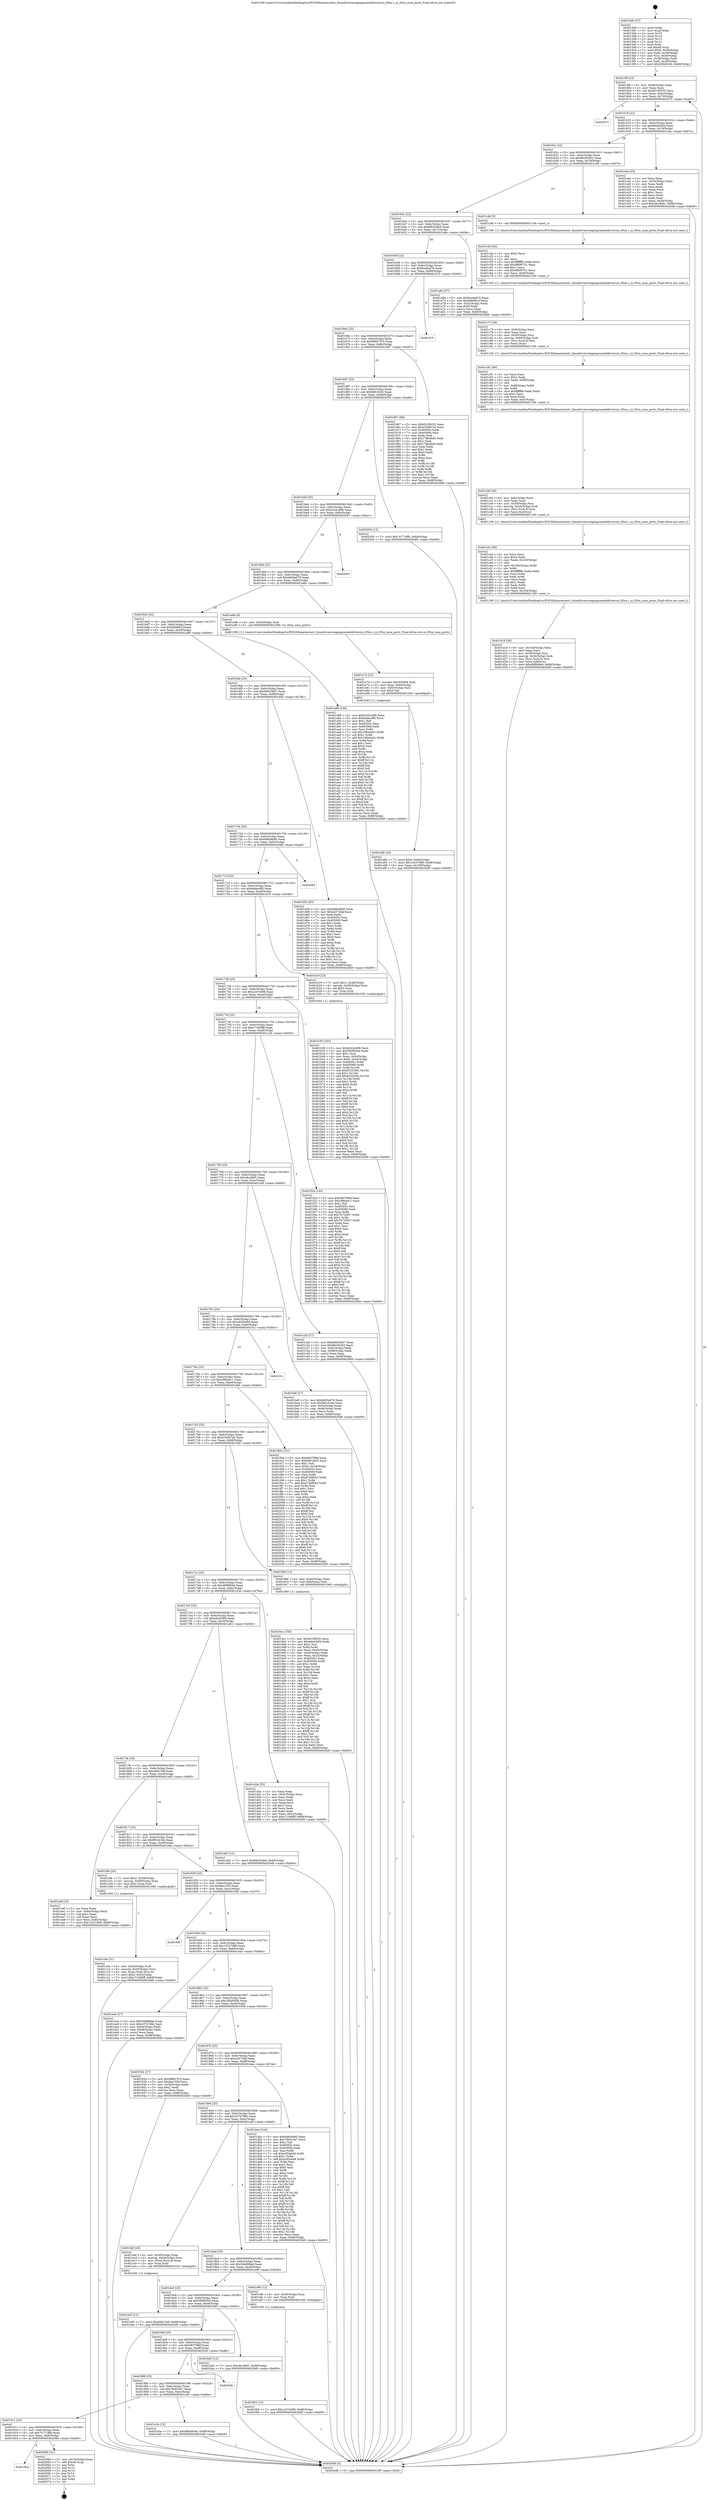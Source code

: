 digraph "0x4015d0" {
  label = "0x4015d0 (/mnt/c/Users/mathe/Desktop/tcc/POCII/binaries/extr_linuxdriversstagingcomedidriversni_65xx.c_ni_65xx_num_ports_Final-ollvm.out::main(0))"
  labelloc = "t"
  node[shape=record]

  Entry [label="",width=0.3,height=0.3,shape=circle,fillcolor=black,style=filled]
  "0x4015ff" [label="{
     0x4015ff [23]\l
     | [instrs]\l
     &nbsp;&nbsp;0x4015ff \<+3\>: mov -0x68(%rbp),%eax\l
     &nbsp;&nbsp;0x401602 \<+2\>: mov %eax,%ecx\l
     &nbsp;&nbsp;0x401604 \<+6\>: sub $0x821f9255,%ecx\l
     &nbsp;&nbsp;0x40160a \<+3\>: mov %eax,-0x6c(%rbp)\l
     &nbsp;&nbsp;0x40160d \<+3\>: mov %ecx,-0x70(%rbp)\l
     &nbsp;&nbsp;0x401610 \<+6\>: je 0000000000402075 \<main+0xaa5\>\l
  }"]
  "0x402075" [label="{
     0x402075\l
  }", style=dashed]
  "0x401616" [label="{
     0x401616 [22]\l
     | [instrs]\l
     &nbsp;&nbsp;0x401616 \<+5\>: jmp 000000000040161b \<main+0x4b\>\l
     &nbsp;&nbsp;0x40161b \<+3\>: mov -0x6c(%rbp),%eax\l
     &nbsp;&nbsp;0x40161e \<+5\>: sub $0x860a934a,%eax\l
     &nbsp;&nbsp;0x401623 \<+3\>: mov %eax,-0x74(%rbp)\l
     &nbsp;&nbsp;0x401626 \<+6\>: je 0000000000401e4a \<main+0x87a\>\l
  }"]
  Exit [label="",width=0.3,height=0.3,shape=circle,fillcolor=black,style=filled,peripheries=2]
  "0x401e4a" [label="{
     0x401e4a [33]\l
     | [instrs]\l
     &nbsp;&nbsp;0x401e4a \<+2\>: xor %eax,%eax\l
     &nbsp;&nbsp;0x401e4c \<+3\>: mov -0x54(%rbp),%ecx\l
     &nbsp;&nbsp;0x401e4f \<+2\>: mov %eax,%edx\l
     &nbsp;&nbsp;0x401e51 \<+2\>: sub %ecx,%edx\l
     &nbsp;&nbsp;0x401e53 \<+2\>: mov %eax,%ecx\l
     &nbsp;&nbsp;0x401e55 \<+3\>: sub $0x1,%ecx\l
     &nbsp;&nbsp;0x401e58 \<+2\>: add %ecx,%edx\l
     &nbsp;&nbsp;0x401e5a \<+2\>: sub %edx,%eax\l
     &nbsp;&nbsp;0x401e5c \<+3\>: mov %eax,-0x54(%rbp)\l
     &nbsp;&nbsp;0x401e5f \<+7\>: movl $0xc8cc8df1,-0x68(%rbp)\l
     &nbsp;&nbsp;0x401e66 \<+5\>: jmp 00000000004020d9 \<main+0xb09\>\l
  }"]
  "0x40162c" [label="{
     0x40162c [22]\l
     | [instrs]\l
     &nbsp;&nbsp;0x40162c \<+5\>: jmp 0000000000401631 \<main+0x61\>\l
     &nbsp;&nbsp;0x401631 \<+3\>: mov -0x6c(%rbp),%eax\l
     &nbsp;&nbsp;0x401634 \<+5\>: sub $0x86c0b362,%eax\l
     &nbsp;&nbsp;0x401639 \<+3\>: mov %eax,-0x78(%rbp)\l
     &nbsp;&nbsp;0x40163c \<+6\>: je 0000000000401c48 \<main+0x678\>\l
  }"]
  "0x40192a" [label="{
     0x40192a\l
  }", style=dashed]
  "0x401c48" [label="{
     0x401c48 [5]\l
     | [instrs]\l
     &nbsp;&nbsp;0x401c48 \<+5\>: call 0000000000401160 \<next_i\>\l
     | [calls]\l
     &nbsp;&nbsp;0x401160 \{1\} (/mnt/c/Users/mathe/Desktop/tcc/POCII/binaries/extr_linuxdriversstagingcomedidriversni_65xx.c_ni_65xx_num_ports_Final-ollvm.out::next_i)\l
  }"]
  "0x401642" [label="{
     0x401642 [22]\l
     | [instrs]\l
     &nbsp;&nbsp;0x401642 \<+5\>: jmp 0000000000401647 \<main+0x77\>\l
     &nbsp;&nbsp;0x401647 \<+3\>: mov -0x6c(%rbp),%eax\l
     &nbsp;&nbsp;0x40164a \<+5\>: sub $0x88c03de0,%eax\l
     &nbsp;&nbsp;0x40164f \<+3\>: mov %eax,-0x7c(%rbp)\l
     &nbsp;&nbsp;0x401652 \<+6\>: je 0000000000401a6e \<main+0x49e\>\l
  }"]
  "0x402060" [label="{
     0x402060 [21]\l
     | [instrs]\l
     &nbsp;&nbsp;0x402060 \<+3\>: mov -0x34(%rbp),%eax\l
     &nbsp;&nbsp;0x402063 \<+7\>: add $0xe8,%rsp\l
     &nbsp;&nbsp;0x40206a \<+1\>: pop %rbx\l
     &nbsp;&nbsp;0x40206b \<+2\>: pop %r12\l
     &nbsp;&nbsp;0x40206d \<+2\>: pop %r13\l
     &nbsp;&nbsp;0x40206f \<+2\>: pop %r14\l
     &nbsp;&nbsp;0x402071 \<+2\>: pop %r15\l
     &nbsp;&nbsp;0x402073 \<+1\>: pop %rbp\l
     &nbsp;&nbsp;0x402074 \<+1\>: ret\l
  }"]
  "0x401a6e" [label="{
     0x401a6e [27]\l
     | [instrs]\l
     &nbsp;&nbsp;0x401a6e \<+5\>: mov $0x8ca6ad78,%eax\l
     &nbsp;&nbsp;0x401a73 \<+5\>: mov $0xb8bf061f,%ecx\l
     &nbsp;&nbsp;0x401a78 \<+3\>: mov -0x2c(%rbp),%edx\l
     &nbsp;&nbsp;0x401a7b \<+3\>: cmp $0x0,%edx\l
     &nbsp;&nbsp;0x401a7e \<+3\>: cmove %ecx,%eax\l
     &nbsp;&nbsp;0x401a81 \<+3\>: mov %eax,-0x68(%rbp)\l
     &nbsp;&nbsp;0x401a84 \<+5\>: jmp 00000000004020d9 \<main+0xb09\>\l
  }"]
  "0x401658" [label="{
     0x401658 [22]\l
     | [instrs]\l
     &nbsp;&nbsp;0x401658 \<+5\>: jmp 000000000040165d \<main+0x8d\>\l
     &nbsp;&nbsp;0x40165d \<+3\>: mov -0x6c(%rbp),%eax\l
     &nbsp;&nbsp;0x401660 \<+5\>: sub $0x8ca6ad78,%eax\l
     &nbsp;&nbsp;0x401665 \<+3\>: mov %eax,-0x80(%rbp)\l
     &nbsp;&nbsp;0x401668 \<+6\>: je 0000000000401f10 \<main+0x940\>\l
  }"]
  "0x401f04" [label="{
     0x401f04 [12]\l
     | [instrs]\l
     &nbsp;&nbsp;0x401f04 \<+7\>: movl $0xc247e098,-0x68(%rbp)\l
     &nbsp;&nbsp;0x401f0b \<+5\>: jmp 00000000004020d9 \<main+0xb09\>\l
  }"]
  "0x401f10" [label="{
     0x401f10\l
  }", style=dashed]
  "0x40166e" [label="{
     0x40166e [25]\l
     | [instrs]\l
     &nbsp;&nbsp;0x40166e \<+5\>: jmp 0000000000401673 \<main+0xa3\>\l
     &nbsp;&nbsp;0x401673 \<+3\>: mov -0x6c(%rbp),%eax\l
     &nbsp;&nbsp;0x401676 \<+5\>: sub $0x99807f15,%eax\l
     &nbsp;&nbsp;0x40167b \<+6\>: mov %eax,-0x84(%rbp)\l
     &nbsp;&nbsp;0x401681 \<+6\>: je 0000000000401967 \<main+0x397\>\l
  }"]
  "0x401ed3" [label="{
     0x401ed3 [12]\l
     | [instrs]\l
     &nbsp;&nbsp;0x401ed3 \<+7\>: movl $0xebfa744f,-0x68(%rbp)\l
     &nbsp;&nbsp;0x401eda \<+5\>: jmp 00000000004020d9 \<main+0xb09\>\l
  }"]
  "0x401967" [label="{
     0x401967 [88]\l
     | [instrs]\l
     &nbsp;&nbsp;0x401967 \<+5\>: mov $0x821f9255,%eax\l
     &nbsp;&nbsp;0x40196c \<+5\>: mov $0xd1b9b7a5,%ecx\l
     &nbsp;&nbsp;0x401971 \<+7\>: mov 0x40505c,%edx\l
     &nbsp;&nbsp;0x401978 \<+7\>: mov 0x405060,%esi\l
     &nbsp;&nbsp;0x40197f \<+2\>: mov %edx,%edi\l
     &nbsp;&nbsp;0x401981 \<+6\>: add $0x178b4849,%edi\l
     &nbsp;&nbsp;0x401987 \<+3\>: sub $0x1,%edi\l
     &nbsp;&nbsp;0x40198a \<+6\>: sub $0x178b4849,%edi\l
     &nbsp;&nbsp;0x401990 \<+3\>: imul %edi,%edx\l
     &nbsp;&nbsp;0x401993 \<+3\>: and $0x1,%edx\l
     &nbsp;&nbsp;0x401996 \<+3\>: cmp $0x0,%edx\l
     &nbsp;&nbsp;0x401999 \<+4\>: sete %r8b\l
     &nbsp;&nbsp;0x40199d \<+3\>: cmp $0xa,%esi\l
     &nbsp;&nbsp;0x4019a0 \<+4\>: setl %r9b\l
     &nbsp;&nbsp;0x4019a4 \<+3\>: mov %r8b,%r10b\l
     &nbsp;&nbsp;0x4019a7 \<+3\>: and %r9b,%r10b\l
     &nbsp;&nbsp;0x4019aa \<+3\>: xor %r9b,%r8b\l
     &nbsp;&nbsp;0x4019ad \<+3\>: or %r8b,%r10b\l
     &nbsp;&nbsp;0x4019b0 \<+4\>: test $0x1,%r10b\l
     &nbsp;&nbsp;0x4019b4 \<+3\>: cmovne %ecx,%eax\l
     &nbsp;&nbsp;0x4019b7 \<+3\>: mov %eax,-0x68(%rbp)\l
     &nbsp;&nbsp;0x4019ba \<+5\>: jmp 00000000004020d9 \<main+0xb09\>\l
  }"]
  "0x401687" [label="{
     0x401687 [25]\l
     | [instrs]\l
     &nbsp;&nbsp;0x401687 \<+5\>: jmp 000000000040168c \<main+0xbc\>\l
     &nbsp;&nbsp;0x40168c \<+3\>: mov -0x6c(%rbp),%eax\l
     &nbsp;&nbsp;0x40168f \<+5\>: sub $0x9d61fe03,%eax\l
     &nbsp;&nbsp;0x401694 \<+6\>: mov %eax,-0x88(%rbp)\l
     &nbsp;&nbsp;0x40169a \<+6\>: je 0000000000402054 \<main+0xa84\>\l
  }"]
  "0x401e8b" [label="{
     0x401e8b [25]\l
     | [instrs]\l
     &nbsp;&nbsp;0x401e8b \<+7\>: movl $0x0,-0x64(%rbp)\l
     &nbsp;&nbsp;0x401e92 \<+7\>: movl $0x13237d89,-0x68(%rbp)\l
     &nbsp;&nbsp;0x401e99 \<+6\>: mov %eax,-0x108(%rbp)\l
     &nbsp;&nbsp;0x401e9f \<+5\>: jmp 00000000004020d9 \<main+0xb09\>\l
  }"]
  "0x402054" [label="{
     0x402054 [12]\l
     | [instrs]\l
     &nbsp;&nbsp;0x402054 \<+7\>: movl $0x7e7718fb,-0x68(%rbp)\l
     &nbsp;&nbsp;0x40205b \<+5\>: jmp 00000000004020d9 \<main+0xb09\>\l
  }"]
  "0x4016a0" [label="{
     0x4016a0 [25]\l
     | [instrs]\l
     &nbsp;&nbsp;0x4016a0 \<+5\>: jmp 00000000004016a5 \<main+0xd5\>\l
     &nbsp;&nbsp;0x4016a5 \<+3\>: mov -0x6c(%rbp),%eax\l
     &nbsp;&nbsp;0x4016a8 \<+5\>: sub $0xb242cd96,%eax\l
     &nbsp;&nbsp;0x4016ad \<+6\>: mov %eax,-0x8c(%rbp)\l
     &nbsp;&nbsp;0x4016b3 \<+6\>: je 0000000000402091 \<main+0xac1\>\l
  }"]
  "0x401e74" [label="{
     0x401e74 [23]\l
     | [instrs]\l
     &nbsp;&nbsp;0x401e74 \<+10\>: movabs $0x4030b6,%rdi\l
     &nbsp;&nbsp;0x401e7e \<+3\>: mov %eax,-0x60(%rbp)\l
     &nbsp;&nbsp;0x401e81 \<+3\>: mov -0x60(%rbp),%esi\l
     &nbsp;&nbsp;0x401e84 \<+2\>: mov $0x0,%al\l
     &nbsp;&nbsp;0x401e86 \<+5\>: call 0000000000401040 \<printf@plt\>\l
     | [calls]\l
     &nbsp;&nbsp;0x401040 \{1\} (unknown)\l
  }"]
  "0x402091" [label="{
     0x402091\l
  }", style=dashed]
  "0x4016b9" [label="{
     0x4016b9 [25]\l
     | [instrs]\l
     &nbsp;&nbsp;0x4016b9 \<+5\>: jmp 00000000004016be \<main+0xee\>\l
     &nbsp;&nbsp;0x4016be \<+3\>: mov -0x6c(%rbp),%eax\l
     &nbsp;&nbsp;0x4016c1 \<+5\>: sub $0xb845eb79,%eax\l
     &nbsp;&nbsp;0x4016c6 \<+6\>: mov %eax,-0x90(%rbp)\l
     &nbsp;&nbsp;0x4016cc \<+6\>: je 0000000000401e6b \<main+0x89b\>\l
  }"]
  "0x401911" [label="{
     0x401911 [25]\l
     | [instrs]\l
     &nbsp;&nbsp;0x401911 \<+5\>: jmp 0000000000401916 \<main+0x346\>\l
     &nbsp;&nbsp;0x401916 \<+3\>: mov -0x6c(%rbp),%eax\l
     &nbsp;&nbsp;0x401919 \<+5\>: sub $0x7e7718fb,%eax\l
     &nbsp;&nbsp;0x40191e \<+6\>: mov %eax,-0xf0(%rbp)\l
     &nbsp;&nbsp;0x401924 \<+6\>: je 0000000000402060 \<main+0xa90\>\l
  }"]
  "0x401e6b" [label="{
     0x401e6b [9]\l
     | [instrs]\l
     &nbsp;&nbsp;0x401e6b \<+4\>: mov -0x50(%rbp),%rdi\l
     &nbsp;&nbsp;0x401e6f \<+5\>: call 0000000000401590 \<ni_65xx_num_ports\>\l
     | [calls]\l
     &nbsp;&nbsp;0x401590 \{1\} (/mnt/c/Users/mathe/Desktop/tcc/POCII/binaries/extr_linuxdriversstagingcomedidriversni_65xx.c_ni_65xx_num_ports_Final-ollvm.out::ni_65xx_num_ports)\l
  }"]
  "0x4016d2" [label="{
     0x4016d2 [25]\l
     | [instrs]\l
     &nbsp;&nbsp;0x4016d2 \<+5\>: jmp 00000000004016d7 \<main+0x107\>\l
     &nbsp;&nbsp;0x4016d7 \<+3\>: mov -0x6c(%rbp),%eax\l
     &nbsp;&nbsp;0x4016da \<+5\>: sub $0xb8bf061f,%eax\l
     &nbsp;&nbsp;0x4016df \<+6\>: mov %eax,-0x94(%rbp)\l
     &nbsp;&nbsp;0x4016e5 \<+6\>: je 0000000000401a89 \<main+0x4b9\>\l
  }"]
  "0x401e3e" [label="{
     0x401e3e [12]\l
     | [instrs]\l
     &nbsp;&nbsp;0x401e3e \<+7\>: movl $0x860a934a,-0x68(%rbp)\l
     &nbsp;&nbsp;0x401e45 \<+5\>: jmp 00000000004020d9 \<main+0xb09\>\l
  }"]
  "0x401a89" [label="{
     0x401a89 [144]\l
     | [instrs]\l
     &nbsp;&nbsp;0x401a89 \<+5\>: mov $0xb242cd96,%eax\l
     &nbsp;&nbsp;0x401a8e \<+5\>: mov $0xbebecdf9,%ecx\l
     &nbsp;&nbsp;0x401a93 \<+2\>: mov $0x1,%dl\l
     &nbsp;&nbsp;0x401a95 \<+7\>: mov 0x40505c,%esi\l
     &nbsp;&nbsp;0x401a9c \<+7\>: mov 0x405060,%edi\l
     &nbsp;&nbsp;0x401aa3 \<+3\>: mov %esi,%r8d\l
     &nbsp;&nbsp;0x401aa6 \<+7\>: sub $0x196e0a61,%r8d\l
     &nbsp;&nbsp;0x401aad \<+4\>: sub $0x1,%r8d\l
     &nbsp;&nbsp;0x401ab1 \<+7\>: add $0x196e0a61,%r8d\l
     &nbsp;&nbsp;0x401ab8 \<+4\>: imul %r8d,%esi\l
     &nbsp;&nbsp;0x401abc \<+3\>: and $0x1,%esi\l
     &nbsp;&nbsp;0x401abf \<+3\>: cmp $0x0,%esi\l
     &nbsp;&nbsp;0x401ac2 \<+4\>: sete %r9b\l
     &nbsp;&nbsp;0x401ac6 \<+3\>: cmp $0xa,%edi\l
     &nbsp;&nbsp;0x401ac9 \<+4\>: setl %r10b\l
     &nbsp;&nbsp;0x401acd \<+3\>: mov %r9b,%r11b\l
     &nbsp;&nbsp;0x401ad0 \<+4\>: xor $0xff,%r11b\l
     &nbsp;&nbsp;0x401ad4 \<+3\>: mov %r10b,%bl\l
     &nbsp;&nbsp;0x401ad7 \<+3\>: xor $0xff,%bl\l
     &nbsp;&nbsp;0x401ada \<+3\>: xor $0x0,%dl\l
     &nbsp;&nbsp;0x401add \<+3\>: mov %r11b,%r14b\l
     &nbsp;&nbsp;0x401ae0 \<+4\>: and $0x0,%r14b\l
     &nbsp;&nbsp;0x401ae4 \<+3\>: and %dl,%r9b\l
     &nbsp;&nbsp;0x401ae7 \<+3\>: mov %bl,%r15b\l
     &nbsp;&nbsp;0x401aea \<+4\>: and $0x0,%r15b\l
     &nbsp;&nbsp;0x401aee \<+3\>: and %dl,%r10b\l
     &nbsp;&nbsp;0x401af1 \<+3\>: or %r9b,%r14b\l
     &nbsp;&nbsp;0x401af4 \<+3\>: or %r10b,%r15b\l
     &nbsp;&nbsp;0x401af7 \<+3\>: xor %r15b,%r14b\l
     &nbsp;&nbsp;0x401afa \<+3\>: or %bl,%r11b\l
     &nbsp;&nbsp;0x401afd \<+4\>: xor $0xff,%r11b\l
     &nbsp;&nbsp;0x401b01 \<+3\>: or $0x0,%dl\l
     &nbsp;&nbsp;0x401b04 \<+3\>: and %dl,%r11b\l
     &nbsp;&nbsp;0x401b07 \<+3\>: or %r11b,%r14b\l
     &nbsp;&nbsp;0x401b0a \<+4\>: test $0x1,%r14b\l
     &nbsp;&nbsp;0x401b0e \<+3\>: cmovne %ecx,%eax\l
     &nbsp;&nbsp;0x401b11 \<+3\>: mov %eax,-0x68(%rbp)\l
     &nbsp;&nbsp;0x401b14 \<+5\>: jmp 00000000004020d9 \<main+0xb09\>\l
  }"]
  "0x4016eb" [label="{
     0x4016eb [25]\l
     | [instrs]\l
     &nbsp;&nbsp;0x4016eb \<+5\>: jmp 00000000004016f0 \<main+0x120\>\l
     &nbsp;&nbsp;0x4016f0 \<+3\>: mov -0x6c(%rbp),%eax\l
     &nbsp;&nbsp;0x4016f3 \<+5\>: sub $0xb9625b67,%eax\l
     &nbsp;&nbsp;0x4016f8 \<+6\>: mov %eax,-0x98(%rbp)\l
     &nbsp;&nbsp;0x4016fe \<+6\>: je 0000000000401d5b \<main+0x78b\>\l
  }"]
  "0x4018f8" [label="{
     0x4018f8 [25]\l
     | [instrs]\l
     &nbsp;&nbsp;0x4018f8 \<+5\>: jmp 00000000004018fd \<main+0x32d\>\l
     &nbsp;&nbsp;0x4018fd \<+3\>: mov -0x6c(%rbp),%eax\l
     &nbsp;&nbsp;0x401900 \<+5\>: sub $0x79e910e7,%eax\l
     &nbsp;&nbsp;0x401905 \<+6\>: mov %eax,-0xec(%rbp)\l
     &nbsp;&nbsp;0x40190b \<+6\>: je 0000000000401e3e \<main+0x86e\>\l
  }"]
  "0x401d5b" [label="{
     0x401d5b [83]\l
     | [instrs]\l
     &nbsp;&nbsp;0x401d5b \<+5\>: mov $0xbd8c6b80,%eax\l
     &nbsp;&nbsp;0x401d60 \<+5\>: mov $0x2a572faf,%ecx\l
     &nbsp;&nbsp;0x401d65 \<+2\>: xor %edx,%edx\l
     &nbsp;&nbsp;0x401d67 \<+7\>: mov 0x40505c,%esi\l
     &nbsp;&nbsp;0x401d6e \<+7\>: mov 0x405060,%edi\l
     &nbsp;&nbsp;0x401d75 \<+3\>: sub $0x1,%edx\l
     &nbsp;&nbsp;0x401d78 \<+3\>: mov %esi,%r8d\l
     &nbsp;&nbsp;0x401d7b \<+3\>: add %edx,%r8d\l
     &nbsp;&nbsp;0x401d7e \<+4\>: imul %r8d,%esi\l
     &nbsp;&nbsp;0x401d82 \<+3\>: and $0x1,%esi\l
     &nbsp;&nbsp;0x401d85 \<+3\>: cmp $0x0,%esi\l
     &nbsp;&nbsp;0x401d88 \<+4\>: sete %r9b\l
     &nbsp;&nbsp;0x401d8c \<+3\>: cmp $0xa,%edi\l
     &nbsp;&nbsp;0x401d8f \<+4\>: setl %r10b\l
     &nbsp;&nbsp;0x401d93 \<+3\>: mov %r9b,%r11b\l
     &nbsp;&nbsp;0x401d96 \<+3\>: and %r10b,%r11b\l
     &nbsp;&nbsp;0x401d99 \<+3\>: xor %r10b,%r9b\l
     &nbsp;&nbsp;0x401d9c \<+3\>: or %r9b,%r11b\l
     &nbsp;&nbsp;0x401d9f \<+4\>: test $0x1,%r11b\l
     &nbsp;&nbsp;0x401da3 \<+3\>: cmovne %ecx,%eax\l
     &nbsp;&nbsp;0x401da6 \<+3\>: mov %eax,-0x68(%rbp)\l
     &nbsp;&nbsp;0x401da9 \<+5\>: jmp 00000000004020d9 \<main+0xb09\>\l
  }"]
  "0x401704" [label="{
     0x401704 [25]\l
     | [instrs]\l
     &nbsp;&nbsp;0x401704 \<+5\>: jmp 0000000000401709 \<main+0x139\>\l
     &nbsp;&nbsp;0x401709 \<+3\>: mov -0x6c(%rbp),%eax\l
     &nbsp;&nbsp;0x40170c \<+5\>: sub $0xbd8c6b80,%eax\l
     &nbsp;&nbsp;0x401711 \<+6\>: mov %eax,-0x9c(%rbp)\l
     &nbsp;&nbsp;0x401717 \<+6\>: je 00000000004020bf \<main+0xaef\>\l
  }"]
  "0x4020cb" [label="{
     0x4020cb\l
  }", style=dashed]
  "0x4020bf" [label="{
     0x4020bf\l
  }", style=dashed]
  "0x40171d" [label="{
     0x40171d [25]\l
     | [instrs]\l
     &nbsp;&nbsp;0x40171d \<+5\>: jmp 0000000000401722 \<main+0x152\>\l
     &nbsp;&nbsp;0x401722 \<+3\>: mov -0x6c(%rbp),%eax\l
     &nbsp;&nbsp;0x401725 \<+5\>: sub $0xbebecdf9,%eax\l
     &nbsp;&nbsp;0x40172a \<+6\>: mov %eax,-0xa0(%rbp)\l
     &nbsp;&nbsp;0x401730 \<+6\>: je 0000000000401b19 \<main+0x549\>\l
  }"]
  "0x401d16" [label="{
     0x401d16 [36]\l
     | [instrs]\l
     &nbsp;&nbsp;0x401d16 \<+6\>: mov -0x104(%rbp),%ecx\l
     &nbsp;&nbsp;0x401d1c \<+3\>: imul %eax,%ecx\l
     &nbsp;&nbsp;0x401d1f \<+4\>: mov -0x50(%rbp),%rsi\l
     &nbsp;&nbsp;0x401d23 \<+4\>: movslq -0x54(%rbp),%rdi\l
     &nbsp;&nbsp;0x401d27 \<+4\>: mov (%rsi,%rdi,8),%rsi\l
     &nbsp;&nbsp;0x401d2b \<+3\>: mov %ecx,0x8(%rsi)\l
     &nbsp;&nbsp;0x401d2e \<+7\>: movl $0xd8f8994d,-0x68(%rbp)\l
     &nbsp;&nbsp;0x401d35 \<+5\>: jmp 00000000004020d9 \<main+0xb09\>\l
  }"]
  "0x401b19" [label="{
     0x401b19 [23]\l
     | [instrs]\l
     &nbsp;&nbsp;0x401b19 \<+7\>: movl $0x1,-0x48(%rbp)\l
     &nbsp;&nbsp;0x401b20 \<+4\>: movslq -0x48(%rbp),%rax\l
     &nbsp;&nbsp;0x401b24 \<+4\>: shl $0x3,%rax\l
     &nbsp;&nbsp;0x401b28 \<+3\>: mov %rax,%rdi\l
     &nbsp;&nbsp;0x401b2b \<+5\>: call 0000000000401050 \<malloc@plt\>\l
     | [calls]\l
     &nbsp;&nbsp;0x401050 \{1\} (unknown)\l
  }"]
  "0x401736" [label="{
     0x401736 [25]\l
     | [instrs]\l
     &nbsp;&nbsp;0x401736 \<+5\>: jmp 000000000040173b \<main+0x16b\>\l
     &nbsp;&nbsp;0x40173b \<+3\>: mov -0x6c(%rbp),%eax\l
     &nbsp;&nbsp;0x40173e \<+5\>: sub $0xc247e098,%eax\l
     &nbsp;&nbsp;0x401743 \<+6\>: mov %eax,-0xa4(%rbp)\l
     &nbsp;&nbsp;0x401749 \<+6\>: je 0000000000401f2d \<main+0x95d\>\l
  }"]
  "0x401cdc" [label="{
     0x401cdc [58]\l
     | [instrs]\l
     &nbsp;&nbsp;0x401cdc \<+2\>: xor %ecx,%ecx\l
     &nbsp;&nbsp;0x401cde \<+5\>: mov $0x2,%edx\l
     &nbsp;&nbsp;0x401ce3 \<+6\>: mov %edx,-0x100(%rbp)\l
     &nbsp;&nbsp;0x401ce9 \<+1\>: cltd\l
     &nbsp;&nbsp;0x401cea \<+7\>: mov -0x100(%rbp),%r8d\l
     &nbsp;&nbsp;0x401cf1 \<+3\>: idiv %r8d\l
     &nbsp;&nbsp;0x401cf4 \<+6\>: imul $0xfffffffe,%edx,%edx\l
     &nbsp;&nbsp;0x401cfa \<+3\>: mov %ecx,%r9d\l
     &nbsp;&nbsp;0x401cfd \<+3\>: sub %edx,%r9d\l
     &nbsp;&nbsp;0x401d00 \<+2\>: mov %ecx,%edx\l
     &nbsp;&nbsp;0x401d02 \<+3\>: sub $0x1,%edx\l
     &nbsp;&nbsp;0x401d05 \<+3\>: add %edx,%r9d\l
     &nbsp;&nbsp;0x401d08 \<+3\>: sub %r9d,%ecx\l
     &nbsp;&nbsp;0x401d0b \<+6\>: mov %ecx,-0x104(%rbp)\l
     &nbsp;&nbsp;0x401d11 \<+5\>: call 0000000000401160 \<next_i\>\l
     | [calls]\l
     &nbsp;&nbsp;0x401160 \{1\} (/mnt/c/Users/mathe/Desktop/tcc/POCII/binaries/extr_linuxdriversstagingcomedidriversni_65xx.c_ni_65xx_num_ports_Final-ollvm.out::next_i)\l
  }"]
  "0x401f2d" [label="{
     0x401f2d [144]\l
     | [instrs]\l
     &nbsp;&nbsp;0x401f2d \<+5\>: mov $0x68379fbf,%eax\l
     &nbsp;&nbsp;0x401f32 \<+5\>: mov $0xcf9bd4c1,%ecx\l
     &nbsp;&nbsp;0x401f37 \<+2\>: mov $0x1,%dl\l
     &nbsp;&nbsp;0x401f39 \<+7\>: mov 0x40505c,%esi\l
     &nbsp;&nbsp;0x401f40 \<+7\>: mov 0x405060,%edi\l
     &nbsp;&nbsp;0x401f47 \<+3\>: mov %esi,%r8d\l
     &nbsp;&nbsp;0x401f4a \<+7\>: sub $0x7b72f307,%r8d\l
     &nbsp;&nbsp;0x401f51 \<+4\>: sub $0x1,%r8d\l
     &nbsp;&nbsp;0x401f55 \<+7\>: add $0x7b72f307,%r8d\l
     &nbsp;&nbsp;0x401f5c \<+4\>: imul %r8d,%esi\l
     &nbsp;&nbsp;0x401f60 \<+3\>: and $0x1,%esi\l
     &nbsp;&nbsp;0x401f63 \<+3\>: cmp $0x0,%esi\l
     &nbsp;&nbsp;0x401f66 \<+4\>: sete %r9b\l
     &nbsp;&nbsp;0x401f6a \<+3\>: cmp $0xa,%edi\l
     &nbsp;&nbsp;0x401f6d \<+4\>: setl %r10b\l
     &nbsp;&nbsp;0x401f71 \<+3\>: mov %r9b,%r11b\l
     &nbsp;&nbsp;0x401f74 \<+4\>: xor $0xff,%r11b\l
     &nbsp;&nbsp;0x401f78 \<+3\>: mov %r10b,%bl\l
     &nbsp;&nbsp;0x401f7b \<+3\>: xor $0xff,%bl\l
     &nbsp;&nbsp;0x401f7e \<+3\>: xor $0x0,%dl\l
     &nbsp;&nbsp;0x401f81 \<+3\>: mov %r11b,%r14b\l
     &nbsp;&nbsp;0x401f84 \<+4\>: and $0x0,%r14b\l
     &nbsp;&nbsp;0x401f88 \<+3\>: and %dl,%r9b\l
     &nbsp;&nbsp;0x401f8b \<+3\>: mov %bl,%r15b\l
     &nbsp;&nbsp;0x401f8e \<+4\>: and $0x0,%r15b\l
     &nbsp;&nbsp;0x401f92 \<+3\>: and %dl,%r10b\l
     &nbsp;&nbsp;0x401f95 \<+3\>: or %r9b,%r14b\l
     &nbsp;&nbsp;0x401f98 \<+3\>: or %r10b,%r15b\l
     &nbsp;&nbsp;0x401f9b \<+3\>: xor %r15b,%r14b\l
     &nbsp;&nbsp;0x401f9e \<+3\>: or %bl,%r11b\l
     &nbsp;&nbsp;0x401fa1 \<+4\>: xor $0xff,%r11b\l
     &nbsp;&nbsp;0x401fa5 \<+3\>: or $0x0,%dl\l
     &nbsp;&nbsp;0x401fa8 \<+3\>: and %dl,%r11b\l
     &nbsp;&nbsp;0x401fab \<+3\>: or %r11b,%r14b\l
     &nbsp;&nbsp;0x401fae \<+4\>: test $0x1,%r14b\l
     &nbsp;&nbsp;0x401fb2 \<+3\>: cmovne %ecx,%eax\l
     &nbsp;&nbsp;0x401fb5 \<+3\>: mov %eax,-0x68(%rbp)\l
     &nbsp;&nbsp;0x401fb8 \<+5\>: jmp 00000000004020d9 \<main+0xb09\>\l
  }"]
  "0x40174f" [label="{
     0x40174f [25]\l
     | [instrs]\l
     &nbsp;&nbsp;0x40174f \<+5\>: jmp 0000000000401754 \<main+0x184\>\l
     &nbsp;&nbsp;0x401754 \<+3\>: mov -0x6c(%rbp),%eax\l
     &nbsp;&nbsp;0x401757 \<+5\>: sub $0xc716d6ff,%eax\l
     &nbsp;&nbsp;0x40175c \<+6\>: mov %eax,-0xa8(%rbp)\l
     &nbsp;&nbsp;0x401762 \<+6\>: je 0000000000401c2d \<main+0x65d\>\l
  }"]
  "0x401cbf" [label="{
     0x401cbf [29]\l
     | [instrs]\l
     &nbsp;&nbsp;0x401cbf \<+6\>: mov -0xfc(%rbp),%ecx\l
     &nbsp;&nbsp;0x401cc5 \<+3\>: imul %eax,%ecx\l
     &nbsp;&nbsp;0x401cc8 \<+4\>: mov -0x50(%rbp),%rsi\l
     &nbsp;&nbsp;0x401ccc \<+4\>: movslq -0x54(%rbp),%rdi\l
     &nbsp;&nbsp;0x401cd0 \<+4\>: mov (%rsi,%rdi,8),%rsi\l
     &nbsp;&nbsp;0x401cd4 \<+3\>: mov %ecx,0x4(%rsi)\l
     &nbsp;&nbsp;0x401cd7 \<+5\>: call 0000000000401160 \<next_i\>\l
     | [calls]\l
     &nbsp;&nbsp;0x401160 \{1\} (/mnt/c/Users/mathe/Desktop/tcc/POCII/binaries/extr_linuxdriversstagingcomedidriversni_65xx.c_ni_65xx_num_ports_Final-ollvm.out::next_i)\l
  }"]
  "0x401c2d" [label="{
     0x401c2d [27]\l
     | [instrs]\l
     &nbsp;&nbsp;0x401c2d \<+5\>: mov $0xb9625b67,%eax\l
     &nbsp;&nbsp;0x401c32 \<+5\>: mov $0x86c0b362,%ecx\l
     &nbsp;&nbsp;0x401c37 \<+3\>: mov -0x5c(%rbp),%edx\l
     &nbsp;&nbsp;0x401c3a \<+3\>: cmp -0x58(%rbp),%edx\l
     &nbsp;&nbsp;0x401c3d \<+3\>: cmovl %ecx,%eax\l
     &nbsp;&nbsp;0x401c40 \<+3\>: mov %eax,-0x68(%rbp)\l
     &nbsp;&nbsp;0x401c43 \<+5\>: jmp 00000000004020d9 \<main+0xb09\>\l
  }"]
  "0x401768" [label="{
     0x401768 [25]\l
     | [instrs]\l
     &nbsp;&nbsp;0x401768 \<+5\>: jmp 000000000040176d \<main+0x19d\>\l
     &nbsp;&nbsp;0x40176d \<+3\>: mov -0x6c(%rbp),%eax\l
     &nbsp;&nbsp;0x401770 \<+5\>: sub $0xc8cc8df1,%eax\l
     &nbsp;&nbsp;0x401775 \<+6\>: mov %eax,-0xac(%rbp)\l
     &nbsp;&nbsp;0x40177b \<+6\>: je 0000000000401bdf \<main+0x60f\>\l
  }"]
  "0x401c91" [label="{
     0x401c91 [46]\l
     | [instrs]\l
     &nbsp;&nbsp;0x401c91 \<+2\>: xor %ecx,%ecx\l
     &nbsp;&nbsp;0x401c93 \<+5\>: mov $0x2,%edx\l
     &nbsp;&nbsp;0x401c98 \<+6\>: mov %edx,-0xf8(%rbp)\l
     &nbsp;&nbsp;0x401c9e \<+1\>: cltd\l
     &nbsp;&nbsp;0x401c9f \<+7\>: mov -0xf8(%rbp),%r8d\l
     &nbsp;&nbsp;0x401ca6 \<+3\>: idiv %r8d\l
     &nbsp;&nbsp;0x401ca9 \<+6\>: imul $0xfffffffe,%edx,%edx\l
     &nbsp;&nbsp;0x401caf \<+3\>: sub $0x1,%ecx\l
     &nbsp;&nbsp;0x401cb2 \<+2\>: sub %ecx,%edx\l
     &nbsp;&nbsp;0x401cb4 \<+6\>: mov %edx,-0xfc(%rbp)\l
     &nbsp;&nbsp;0x401cba \<+5\>: call 0000000000401160 \<next_i\>\l
     | [calls]\l
     &nbsp;&nbsp;0x401160 \{1\} (/mnt/c/Users/mathe/Desktop/tcc/POCII/binaries/extr_linuxdriversstagingcomedidriversni_65xx.c_ni_65xx_num_ports_Final-ollvm.out::next_i)\l
  }"]
  "0x401bdf" [label="{
     0x401bdf [27]\l
     | [instrs]\l
     &nbsp;&nbsp;0x401bdf \<+5\>: mov $0xb845eb79,%eax\l
     &nbsp;&nbsp;0x401be4 \<+5\>: mov $0xf95c41bb,%ecx\l
     &nbsp;&nbsp;0x401be9 \<+3\>: mov -0x54(%rbp),%edx\l
     &nbsp;&nbsp;0x401bec \<+3\>: cmp -0x48(%rbp),%edx\l
     &nbsp;&nbsp;0x401bef \<+3\>: cmovl %ecx,%eax\l
     &nbsp;&nbsp;0x401bf2 \<+3\>: mov %eax,-0x68(%rbp)\l
     &nbsp;&nbsp;0x401bf5 \<+5\>: jmp 00000000004020d9 \<main+0xb09\>\l
  }"]
  "0x401781" [label="{
     0x401781 [25]\l
     | [instrs]\l
     &nbsp;&nbsp;0x401781 \<+5\>: jmp 0000000000401786 \<main+0x1b6\>\l
     &nbsp;&nbsp;0x401786 \<+3\>: mov -0x6c(%rbp),%eax\l
     &nbsp;&nbsp;0x401789 \<+5\>: sub $0xc9358e9d,%eax\l
     &nbsp;&nbsp;0x40178e \<+6\>: mov %eax,-0xb0(%rbp)\l
     &nbsp;&nbsp;0x401794 \<+6\>: je 0000000000401f1c \<main+0x94c\>\l
  }"]
  "0x401c75" [label="{
     0x401c75 [28]\l
     | [instrs]\l
     &nbsp;&nbsp;0x401c75 \<+6\>: mov -0xf4(%rbp),%ecx\l
     &nbsp;&nbsp;0x401c7b \<+3\>: imul %eax,%ecx\l
     &nbsp;&nbsp;0x401c7e \<+4\>: mov -0x50(%rbp),%rsi\l
     &nbsp;&nbsp;0x401c82 \<+4\>: movslq -0x54(%rbp),%rdi\l
     &nbsp;&nbsp;0x401c86 \<+4\>: mov (%rsi,%rdi,8),%rsi\l
     &nbsp;&nbsp;0x401c8a \<+2\>: mov %ecx,(%rsi)\l
     &nbsp;&nbsp;0x401c8c \<+5\>: call 0000000000401160 \<next_i\>\l
     | [calls]\l
     &nbsp;&nbsp;0x401160 \{1\} (/mnt/c/Users/mathe/Desktop/tcc/POCII/binaries/extr_linuxdriversstagingcomedidriversni_65xx.c_ni_65xx_num_ports_Final-ollvm.out::next_i)\l
  }"]
  "0x401f1c" [label="{
     0x401f1c\l
  }", style=dashed]
  "0x40179a" [label="{
     0x40179a [25]\l
     | [instrs]\l
     &nbsp;&nbsp;0x40179a \<+5\>: jmp 000000000040179f \<main+0x1cf\>\l
     &nbsp;&nbsp;0x40179f \<+3\>: mov -0x6c(%rbp),%eax\l
     &nbsp;&nbsp;0x4017a2 \<+5\>: sub $0xcf9bd4c1,%eax\l
     &nbsp;&nbsp;0x4017a7 \<+6\>: mov %eax,-0xb4(%rbp)\l
     &nbsp;&nbsp;0x4017ad \<+6\>: je 0000000000401fbd \<main+0x9ed\>\l
  }"]
  "0x401c4d" [label="{
     0x401c4d [40]\l
     | [instrs]\l
     &nbsp;&nbsp;0x401c4d \<+5\>: mov $0x2,%ecx\l
     &nbsp;&nbsp;0x401c52 \<+1\>: cltd\l
     &nbsp;&nbsp;0x401c53 \<+2\>: idiv %ecx\l
     &nbsp;&nbsp;0x401c55 \<+6\>: imul $0xfffffffe,%edx,%ecx\l
     &nbsp;&nbsp;0x401c5b \<+6\>: add $0xdf690751,%ecx\l
     &nbsp;&nbsp;0x401c61 \<+3\>: add $0x1,%ecx\l
     &nbsp;&nbsp;0x401c64 \<+6\>: sub $0xdf690751,%ecx\l
     &nbsp;&nbsp;0x401c6a \<+6\>: mov %ecx,-0xf4(%rbp)\l
     &nbsp;&nbsp;0x401c70 \<+5\>: call 0000000000401160 \<next_i\>\l
     | [calls]\l
     &nbsp;&nbsp;0x401160 \{1\} (/mnt/c/Users/mathe/Desktop/tcc/POCII/binaries/extr_linuxdriversstagingcomedidriversni_65xx.c_ni_65xx_num_ports_Final-ollvm.out::next_i)\l
  }"]
  "0x401fbd" [label="{
     0x401fbd [151]\l
     | [instrs]\l
     &nbsp;&nbsp;0x401fbd \<+5\>: mov $0x68379fbf,%eax\l
     &nbsp;&nbsp;0x401fc2 \<+5\>: mov $0x9d61fe03,%ecx\l
     &nbsp;&nbsp;0x401fc7 \<+2\>: mov $0x1,%dl\l
     &nbsp;&nbsp;0x401fc9 \<+7\>: movl $0x0,-0x34(%rbp)\l
     &nbsp;&nbsp;0x401fd0 \<+7\>: mov 0x40505c,%esi\l
     &nbsp;&nbsp;0x401fd7 \<+7\>: mov 0x405060,%edi\l
     &nbsp;&nbsp;0x401fde \<+3\>: mov %esi,%r8d\l
     &nbsp;&nbsp;0x401fe1 \<+7\>: sub $0xd740f643,%r8d\l
     &nbsp;&nbsp;0x401fe8 \<+4\>: sub $0x1,%r8d\l
     &nbsp;&nbsp;0x401fec \<+7\>: add $0xd740f643,%r8d\l
     &nbsp;&nbsp;0x401ff3 \<+4\>: imul %r8d,%esi\l
     &nbsp;&nbsp;0x401ff7 \<+3\>: and $0x1,%esi\l
     &nbsp;&nbsp;0x401ffa \<+3\>: cmp $0x0,%esi\l
     &nbsp;&nbsp;0x401ffd \<+4\>: sete %r9b\l
     &nbsp;&nbsp;0x402001 \<+3\>: cmp $0xa,%edi\l
     &nbsp;&nbsp;0x402004 \<+4\>: setl %r10b\l
     &nbsp;&nbsp;0x402008 \<+3\>: mov %r9b,%r11b\l
     &nbsp;&nbsp;0x40200b \<+4\>: xor $0xff,%r11b\l
     &nbsp;&nbsp;0x40200f \<+3\>: mov %r10b,%bl\l
     &nbsp;&nbsp;0x402012 \<+3\>: xor $0xff,%bl\l
     &nbsp;&nbsp;0x402015 \<+3\>: xor $0x0,%dl\l
     &nbsp;&nbsp;0x402018 \<+3\>: mov %r11b,%r14b\l
     &nbsp;&nbsp;0x40201b \<+4\>: and $0x0,%r14b\l
     &nbsp;&nbsp;0x40201f \<+3\>: and %dl,%r9b\l
     &nbsp;&nbsp;0x402022 \<+3\>: mov %bl,%r15b\l
     &nbsp;&nbsp;0x402025 \<+4\>: and $0x0,%r15b\l
     &nbsp;&nbsp;0x402029 \<+3\>: and %dl,%r10b\l
     &nbsp;&nbsp;0x40202c \<+3\>: or %r9b,%r14b\l
     &nbsp;&nbsp;0x40202f \<+3\>: or %r10b,%r15b\l
     &nbsp;&nbsp;0x402032 \<+3\>: xor %r15b,%r14b\l
     &nbsp;&nbsp;0x402035 \<+3\>: or %bl,%r11b\l
     &nbsp;&nbsp;0x402038 \<+4\>: xor $0xff,%r11b\l
     &nbsp;&nbsp;0x40203c \<+3\>: or $0x0,%dl\l
     &nbsp;&nbsp;0x40203f \<+3\>: and %dl,%r11b\l
     &nbsp;&nbsp;0x402042 \<+3\>: or %r11b,%r14b\l
     &nbsp;&nbsp;0x402045 \<+4\>: test $0x1,%r14b\l
     &nbsp;&nbsp;0x402049 \<+3\>: cmovne %ecx,%eax\l
     &nbsp;&nbsp;0x40204c \<+3\>: mov %eax,-0x68(%rbp)\l
     &nbsp;&nbsp;0x40204f \<+5\>: jmp 00000000004020d9 \<main+0xb09\>\l
  }"]
  "0x4017b3" [label="{
     0x4017b3 [25]\l
     | [instrs]\l
     &nbsp;&nbsp;0x4017b3 \<+5\>: jmp 00000000004017b8 \<main+0x1e8\>\l
     &nbsp;&nbsp;0x4017b8 \<+3\>: mov -0x6c(%rbp),%eax\l
     &nbsp;&nbsp;0x4017bb \<+5\>: sub $0xd1b9b7a5,%eax\l
     &nbsp;&nbsp;0x4017c0 \<+6\>: mov %eax,-0xb8(%rbp)\l
     &nbsp;&nbsp;0x4017c6 \<+6\>: je 00000000004019bf \<main+0x3ef\>\l
  }"]
  "0x401c0e" [label="{
     0x401c0e [31]\l
     | [instrs]\l
     &nbsp;&nbsp;0x401c0e \<+4\>: mov -0x50(%rbp),%rdi\l
     &nbsp;&nbsp;0x401c12 \<+4\>: movslq -0x54(%rbp),%rcx\l
     &nbsp;&nbsp;0x401c16 \<+4\>: mov %rax,(%rdi,%rcx,8)\l
     &nbsp;&nbsp;0x401c1a \<+7\>: movl $0x0,-0x5c(%rbp)\l
     &nbsp;&nbsp;0x401c21 \<+7\>: movl $0xc716d6ff,-0x68(%rbp)\l
     &nbsp;&nbsp;0x401c28 \<+5\>: jmp 00000000004020d9 \<main+0xb09\>\l
  }"]
  "0x4019bf" [label="{
     0x4019bf [13]\l
     | [instrs]\l
     &nbsp;&nbsp;0x4019bf \<+4\>: mov -0x40(%rbp),%rax\l
     &nbsp;&nbsp;0x4019c3 \<+4\>: mov 0x8(%rax),%rdi\l
     &nbsp;&nbsp;0x4019c7 \<+5\>: call 0000000000401060 \<atoi@plt\>\l
     | [calls]\l
     &nbsp;&nbsp;0x401060 \{1\} (unknown)\l
  }"]
  "0x4017cc" [label="{
     0x4017cc [25]\l
     | [instrs]\l
     &nbsp;&nbsp;0x4017cc \<+5\>: jmp 00000000004017d1 \<main+0x201\>\l
     &nbsp;&nbsp;0x4017d1 \<+3\>: mov -0x6c(%rbp),%eax\l
     &nbsp;&nbsp;0x4017d4 \<+5\>: sub $0xd8f8994d,%eax\l
     &nbsp;&nbsp;0x4017d9 \<+6\>: mov %eax,-0xbc(%rbp)\l
     &nbsp;&nbsp;0x4017df \<+6\>: je 0000000000401d3a \<main+0x76a\>\l
  }"]
  "0x4018df" [label="{
     0x4018df [25]\l
     | [instrs]\l
     &nbsp;&nbsp;0x4018df \<+5\>: jmp 00000000004018e4 \<main+0x314\>\l
     &nbsp;&nbsp;0x4018e4 \<+3\>: mov -0x6c(%rbp),%eax\l
     &nbsp;&nbsp;0x4018e7 \<+5\>: sub $0x68379fbf,%eax\l
     &nbsp;&nbsp;0x4018ec \<+6\>: mov %eax,-0xe8(%rbp)\l
     &nbsp;&nbsp;0x4018f2 \<+6\>: je 00000000004020cb \<main+0xafb\>\l
  }"]
  "0x401d3a" [label="{
     0x401d3a [33]\l
     | [instrs]\l
     &nbsp;&nbsp;0x401d3a \<+2\>: xor %eax,%eax\l
     &nbsp;&nbsp;0x401d3c \<+3\>: mov -0x5c(%rbp),%ecx\l
     &nbsp;&nbsp;0x401d3f \<+2\>: mov %eax,%edx\l
     &nbsp;&nbsp;0x401d41 \<+2\>: sub %ecx,%edx\l
     &nbsp;&nbsp;0x401d43 \<+2\>: mov %eax,%ecx\l
     &nbsp;&nbsp;0x401d45 \<+3\>: sub $0x1,%ecx\l
     &nbsp;&nbsp;0x401d48 \<+2\>: add %ecx,%edx\l
     &nbsp;&nbsp;0x401d4a \<+2\>: sub %edx,%eax\l
     &nbsp;&nbsp;0x401d4c \<+3\>: mov %eax,-0x5c(%rbp)\l
     &nbsp;&nbsp;0x401d4f \<+7\>: movl $0xc716d6ff,-0x68(%rbp)\l
     &nbsp;&nbsp;0x401d56 \<+5\>: jmp 00000000004020d9 \<main+0xb09\>\l
  }"]
  "0x4017e5" [label="{
     0x4017e5 [25]\l
     | [instrs]\l
     &nbsp;&nbsp;0x4017e5 \<+5\>: jmp 00000000004017ea \<main+0x21a\>\l
     &nbsp;&nbsp;0x4017ea \<+3\>: mov -0x6c(%rbp),%eax\l
     &nbsp;&nbsp;0x4017ed \<+5\>: sub $0xebe43df4,%eax\l
     &nbsp;&nbsp;0x4017f2 \<+6\>: mov %eax,-0xc0(%rbp)\l
     &nbsp;&nbsp;0x4017f8 \<+6\>: je 0000000000401a62 \<main+0x492\>\l
  }"]
  "0x401bd3" [label="{
     0x401bd3 [12]\l
     | [instrs]\l
     &nbsp;&nbsp;0x401bd3 \<+7\>: movl $0xc8cc8df1,-0x68(%rbp)\l
     &nbsp;&nbsp;0x401bda \<+5\>: jmp 00000000004020d9 \<main+0xb09\>\l
  }"]
  "0x401a62" [label="{
     0x401a62 [12]\l
     | [instrs]\l
     &nbsp;&nbsp;0x401a62 \<+7\>: movl $0x88c03de0,-0x68(%rbp)\l
     &nbsp;&nbsp;0x401a69 \<+5\>: jmp 00000000004020d9 \<main+0xb09\>\l
  }"]
  "0x4017fe" [label="{
     0x4017fe [25]\l
     | [instrs]\l
     &nbsp;&nbsp;0x4017fe \<+5\>: jmp 0000000000401803 \<main+0x233\>\l
     &nbsp;&nbsp;0x401803 \<+3\>: mov -0x6c(%rbp),%eax\l
     &nbsp;&nbsp;0x401806 \<+5\>: sub $0xebfa744f,%eax\l
     &nbsp;&nbsp;0x40180b \<+6\>: mov %eax,-0xc4(%rbp)\l
     &nbsp;&nbsp;0x401811 \<+6\>: je 0000000000401edf \<main+0x90f\>\l
  }"]
  "0x4018c6" [label="{
     0x4018c6 [25]\l
     | [instrs]\l
     &nbsp;&nbsp;0x4018c6 \<+5\>: jmp 00000000004018cb \<main+0x2fb\>\l
     &nbsp;&nbsp;0x4018cb \<+3\>: mov -0x6c(%rbp),%eax\l
     &nbsp;&nbsp;0x4018ce \<+5\>: sub $0x580f62b4,%eax\l
     &nbsp;&nbsp;0x4018d3 \<+6\>: mov %eax,-0xe4(%rbp)\l
     &nbsp;&nbsp;0x4018d9 \<+6\>: je 0000000000401bd3 \<main+0x603\>\l
  }"]
  "0x401edf" [label="{
     0x401edf [25]\l
     | [instrs]\l
     &nbsp;&nbsp;0x401edf \<+2\>: xor %eax,%eax\l
     &nbsp;&nbsp;0x401ee1 \<+3\>: mov -0x64(%rbp),%ecx\l
     &nbsp;&nbsp;0x401ee4 \<+3\>: sub $0x1,%eax\l
     &nbsp;&nbsp;0x401ee7 \<+2\>: sub %eax,%ecx\l
     &nbsp;&nbsp;0x401ee9 \<+3\>: mov %ecx,-0x64(%rbp)\l
     &nbsp;&nbsp;0x401eec \<+7\>: movl $0x13237d89,-0x68(%rbp)\l
     &nbsp;&nbsp;0x401ef3 \<+5\>: jmp 00000000004020d9 \<main+0xb09\>\l
  }"]
  "0x401817" [label="{
     0x401817 [25]\l
     | [instrs]\l
     &nbsp;&nbsp;0x401817 \<+5\>: jmp 000000000040181c \<main+0x24c\>\l
     &nbsp;&nbsp;0x40181c \<+3\>: mov -0x6c(%rbp),%eax\l
     &nbsp;&nbsp;0x40181f \<+5\>: sub $0xf95c41bb,%eax\l
     &nbsp;&nbsp;0x401824 \<+6\>: mov %eax,-0xc8(%rbp)\l
     &nbsp;&nbsp;0x40182a \<+6\>: je 0000000000401bfa \<main+0x62a\>\l
  }"]
  "0x401ef8" [label="{
     0x401ef8 [12]\l
     | [instrs]\l
     &nbsp;&nbsp;0x401ef8 \<+4\>: mov -0x50(%rbp),%rax\l
     &nbsp;&nbsp;0x401efc \<+3\>: mov %rax,%rdi\l
     &nbsp;&nbsp;0x401eff \<+5\>: call 0000000000401030 \<free@plt\>\l
     | [calls]\l
     &nbsp;&nbsp;0x401030 \{1\} (unknown)\l
  }"]
  "0x401bfa" [label="{
     0x401bfa [20]\l
     | [instrs]\l
     &nbsp;&nbsp;0x401bfa \<+7\>: movl $0x1,-0x58(%rbp)\l
     &nbsp;&nbsp;0x401c01 \<+4\>: movslq -0x58(%rbp),%rax\l
     &nbsp;&nbsp;0x401c05 \<+4\>: imul $0xc,%rax,%rdi\l
     &nbsp;&nbsp;0x401c09 \<+5\>: call 0000000000401050 \<malloc@plt\>\l
     | [calls]\l
     &nbsp;&nbsp;0x401050 \{1\} (unknown)\l
  }"]
  "0x401830" [label="{
     0x401830 [25]\l
     | [instrs]\l
     &nbsp;&nbsp;0x401830 \<+5\>: jmp 0000000000401835 \<main+0x265\>\l
     &nbsp;&nbsp;0x401835 \<+3\>: mov -0x6c(%rbp),%eax\l
     &nbsp;&nbsp;0x401838 \<+5\>: sub $0xfae1550,%eax\l
     &nbsp;&nbsp;0x40183d \<+6\>: mov %eax,-0xcc(%rbp)\l
     &nbsp;&nbsp;0x401843 \<+6\>: je 000000000040194f \<main+0x37f\>\l
  }"]
  "0x4018ad" [label="{
     0x4018ad [25]\l
     | [instrs]\l
     &nbsp;&nbsp;0x4018ad \<+5\>: jmp 00000000004018b2 \<main+0x2e2\>\l
     &nbsp;&nbsp;0x4018b2 \<+3\>: mov -0x6c(%rbp),%eax\l
     &nbsp;&nbsp;0x4018b5 \<+5\>: sub $0x54b888ad,%eax\l
     &nbsp;&nbsp;0x4018ba \<+6\>: mov %eax,-0xe0(%rbp)\l
     &nbsp;&nbsp;0x4018c0 \<+6\>: je 0000000000401ef8 \<main+0x928\>\l
  }"]
  "0x40194f" [label="{
     0x40194f\l
  }", style=dashed]
  "0x401849" [label="{
     0x401849 [25]\l
     | [instrs]\l
     &nbsp;&nbsp;0x401849 \<+5\>: jmp 000000000040184e \<main+0x27e\>\l
     &nbsp;&nbsp;0x40184e \<+3\>: mov -0x6c(%rbp),%eax\l
     &nbsp;&nbsp;0x401851 \<+5\>: sub $0x13237d89,%eax\l
     &nbsp;&nbsp;0x401856 \<+6\>: mov %eax,-0xd0(%rbp)\l
     &nbsp;&nbsp;0x40185c \<+6\>: je 0000000000401ea4 \<main+0x8d4\>\l
  }"]
  "0x401ebf" [label="{
     0x401ebf [20]\l
     | [instrs]\l
     &nbsp;&nbsp;0x401ebf \<+4\>: mov -0x50(%rbp),%rax\l
     &nbsp;&nbsp;0x401ec3 \<+4\>: movslq -0x64(%rbp),%rcx\l
     &nbsp;&nbsp;0x401ec7 \<+4\>: mov (%rax,%rcx,8),%rax\l
     &nbsp;&nbsp;0x401ecb \<+3\>: mov %rax,%rdi\l
     &nbsp;&nbsp;0x401ece \<+5\>: call 0000000000401030 \<free@plt\>\l
     | [calls]\l
     &nbsp;&nbsp;0x401030 \{1\} (unknown)\l
  }"]
  "0x401ea4" [label="{
     0x401ea4 [27]\l
     | [instrs]\l
     &nbsp;&nbsp;0x401ea4 \<+5\>: mov $0x54b888ad,%eax\l
     &nbsp;&nbsp;0x401ea9 \<+5\>: mov $0x437b788c,%ecx\l
     &nbsp;&nbsp;0x401eae \<+3\>: mov -0x64(%rbp),%edx\l
     &nbsp;&nbsp;0x401eb1 \<+3\>: cmp -0x48(%rbp),%edx\l
     &nbsp;&nbsp;0x401eb4 \<+3\>: cmovl %ecx,%eax\l
     &nbsp;&nbsp;0x401eb7 \<+3\>: mov %eax,-0x68(%rbp)\l
     &nbsp;&nbsp;0x401eba \<+5\>: jmp 00000000004020d9 \<main+0xb09\>\l
  }"]
  "0x401862" [label="{
     0x401862 [25]\l
     | [instrs]\l
     &nbsp;&nbsp;0x401862 \<+5\>: jmp 0000000000401867 \<main+0x297\>\l
     &nbsp;&nbsp;0x401867 \<+3\>: mov -0x6c(%rbp),%eax\l
     &nbsp;&nbsp;0x40186a \<+5\>: sub $0x285d0456,%eax\l
     &nbsp;&nbsp;0x40186f \<+6\>: mov %eax,-0xd4(%rbp)\l
     &nbsp;&nbsp;0x401875 \<+6\>: je 0000000000401934 \<main+0x364\>\l
  }"]
  "0x401894" [label="{
     0x401894 [25]\l
     | [instrs]\l
     &nbsp;&nbsp;0x401894 \<+5\>: jmp 0000000000401899 \<main+0x2c9\>\l
     &nbsp;&nbsp;0x401899 \<+3\>: mov -0x6c(%rbp),%eax\l
     &nbsp;&nbsp;0x40189c \<+5\>: sub $0x437b788c,%eax\l
     &nbsp;&nbsp;0x4018a1 \<+6\>: mov %eax,-0xdc(%rbp)\l
     &nbsp;&nbsp;0x4018a7 \<+6\>: je 0000000000401ebf \<main+0x8ef\>\l
  }"]
  "0x401934" [label="{
     0x401934 [27]\l
     | [instrs]\l
     &nbsp;&nbsp;0x401934 \<+5\>: mov $0x99807f15,%eax\l
     &nbsp;&nbsp;0x401939 \<+5\>: mov $0xfae1550,%ecx\l
     &nbsp;&nbsp;0x40193e \<+3\>: mov -0x30(%rbp),%edx\l
     &nbsp;&nbsp;0x401941 \<+3\>: cmp $0x2,%edx\l
     &nbsp;&nbsp;0x401944 \<+3\>: cmovne %ecx,%eax\l
     &nbsp;&nbsp;0x401947 \<+3\>: mov %eax,-0x68(%rbp)\l
     &nbsp;&nbsp;0x40194a \<+5\>: jmp 00000000004020d9 \<main+0xb09\>\l
  }"]
  "0x40187b" [label="{
     0x40187b [25]\l
     | [instrs]\l
     &nbsp;&nbsp;0x40187b \<+5\>: jmp 0000000000401880 \<main+0x2b0\>\l
     &nbsp;&nbsp;0x401880 \<+3\>: mov -0x6c(%rbp),%eax\l
     &nbsp;&nbsp;0x401883 \<+5\>: sub $0x2a572faf,%eax\l
     &nbsp;&nbsp;0x401888 \<+6\>: mov %eax,-0xd8(%rbp)\l
     &nbsp;&nbsp;0x40188e \<+6\>: je 0000000000401dae \<main+0x7de\>\l
  }"]
  "0x4020d9" [label="{
     0x4020d9 [5]\l
     | [instrs]\l
     &nbsp;&nbsp;0x4020d9 \<+5\>: jmp 00000000004015ff \<main+0x2f\>\l
  }"]
  "0x4015d0" [label="{
     0x4015d0 [47]\l
     | [instrs]\l
     &nbsp;&nbsp;0x4015d0 \<+1\>: push %rbp\l
     &nbsp;&nbsp;0x4015d1 \<+3\>: mov %rsp,%rbp\l
     &nbsp;&nbsp;0x4015d4 \<+2\>: push %r15\l
     &nbsp;&nbsp;0x4015d6 \<+2\>: push %r14\l
     &nbsp;&nbsp;0x4015d8 \<+2\>: push %r13\l
     &nbsp;&nbsp;0x4015da \<+2\>: push %r12\l
     &nbsp;&nbsp;0x4015dc \<+1\>: push %rbx\l
     &nbsp;&nbsp;0x4015dd \<+7\>: sub $0xe8,%rsp\l
     &nbsp;&nbsp;0x4015e4 \<+7\>: movl $0x0,-0x34(%rbp)\l
     &nbsp;&nbsp;0x4015eb \<+3\>: mov %edi,-0x38(%rbp)\l
     &nbsp;&nbsp;0x4015ee \<+4\>: mov %rsi,-0x40(%rbp)\l
     &nbsp;&nbsp;0x4015f2 \<+3\>: mov -0x38(%rbp),%edi\l
     &nbsp;&nbsp;0x4015f5 \<+3\>: mov %edi,-0x30(%rbp)\l
     &nbsp;&nbsp;0x4015f8 \<+7\>: movl $0x285d0456,-0x68(%rbp)\l
  }"]
  "0x4019cc" [label="{
     0x4019cc [150]\l
     | [instrs]\l
     &nbsp;&nbsp;0x4019cc \<+5\>: mov $0x821f9255,%ecx\l
     &nbsp;&nbsp;0x4019d1 \<+5\>: mov $0xebe43df4,%edx\l
     &nbsp;&nbsp;0x4019d6 \<+3\>: mov $0x1,%sil\l
     &nbsp;&nbsp;0x4019d9 \<+3\>: xor %r8d,%r8d\l
     &nbsp;&nbsp;0x4019dc \<+3\>: mov %eax,-0x44(%rbp)\l
     &nbsp;&nbsp;0x4019df \<+3\>: mov -0x44(%rbp),%eax\l
     &nbsp;&nbsp;0x4019e2 \<+3\>: mov %eax,-0x2c(%rbp)\l
     &nbsp;&nbsp;0x4019e5 \<+7\>: mov 0x40505c,%eax\l
     &nbsp;&nbsp;0x4019ec \<+8\>: mov 0x405060,%r9d\l
     &nbsp;&nbsp;0x4019f4 \<+4\>: sub $0x1,%r8d\l
     &nbsp;&nbsp;0x4019f8 \<+3\>: mov %eax,%r10d\l
     &nbsp;&nbsp;0x4019fb \<+3\>: add %r8d,%r10d\l
     &nbsp;&nbsp;0x4019fe \<+4\>: imul %r10d,%eax\l
     &nbsp;&nbsp;0x401a02 \<+3\>: and $0x1,%eax\l
     &nbsp;&nbsp;0x401a05 \<+3\>: cmp $0x0,%eax\l
     &nbsp;&nbsp;0x401a08 \<+4\>: sete %r11b\l
     &nbsp;&nbsp;0x401a0c \<+4\>: cmp $0xa,%r9d\l
     &nbsp;&nbsp;0x401a10 \<+3\>: setl %bl\l
     &nbsp;&nbsp;0x401a13 \<+3\>: mov %r11b,%r14b\l
     &nbsp;&nbsp;0x401a16 \<+4\>: xor $0xff,%r14b\l
     &nbsp;&nbsp;0x401a1a \<+3\>: mov %bl,%r15b\l
     &nbsp;&nbsp;0x401a1d \<+4\>: xor $0xff,%r15b\l
     &nbsp;&nbsp;0x401a21 \<+4\>: xor $0x1,%sil\l
     &nbsp;&nbsp;0x401a25 \<+3\>: mov %r14b,%r12b\l
     &nbsp;&nbsp;0x401a28 \<+4\>: and $0xff,%r12b\l
     &nbsp;&nbsp;0x401a2c \<+3\>: and %sil,%r11b\l
     &nbsp;&nbsp;0x401a2f \<+3\>: mov %r15b,%r13b\l
     &nbsp;&nbsp;0x401a32 \<+4\>: and $0xff,%r13b\l
     &nbsp;&nbsp;0x401a36 \<+3\>: and %sil,%bl\l
     &nbsp;&nbsp;0x401a39 \<+3\>: or %r11b,%r12b\l
     &nbsp;&nbsp;0x401a3c \<+3\>: or %bl,%r13b\l
     &nbsp;&nbsp;0x401a3f \<+3\>: xor %r13b,%r12b\l
     &nbsp;&nbsp;0x401a42 \<+3\>: or %r15b,%r14b\l
     &nbsp;&nbsp;0x401a45 \<+4\>: xor $0xff,%r14b\l
     &nbsp;&nbsp;0x401a49 \<+4\>: or $0x1,%sil\l
     &nbsp;&nbsp;0x401a4d \<+3\>: and %sil,%r14b\l
     &nbsp;&nbsp;0x401a50 \<+3\>: or %r14b,%r12b\l
     &nbsp;&nbsp;0x401a53 \<+4\>: test $0x1,%r12b\l
     &nbsp;&nbsp;0x401a57 \<+3\>: cmovne %edx,%ecx\l
     &nbsp;&nbsp;0x401a5a \<+3\>: mov %ecx,-0x68(%rbp)\l
     &nbsp;&nbsp;0x401a5d \<+5\>: jmp 00000000004020d9 \<main+0xb09\>\l
  }"]
  "0x401b30" [label="{
     0x401b30 [163]\l
     | [instrs]\l
     &nbsp;&nbsp;0x401b30 \<+5\>: mov $0xb242cd96,%ecx\l
     &nbsp;&nbsp;0x401b35 \<+5\>: mov $0x580f62b4,%edx\l
     &nbsp;&nbsp;0x401b3a \<+3\>: mov $0x1,%sil\l
     &nbsp;&nbsp;0x401b3d \<+4\>: mov %rax,-0x50(%rbp)\l
     &nbsp;&nbsp;0x401b41 \<+7\>: movl $0x0,-0x54(%rbp)\l
     &nbsp;&nbsp;0x401b48 \<+8\>: mov 0x40505c,%r8d\l
     &nbsp;&nbsp;0x401b50 \<+8\>: mov 0x405060,%r9d\l
     &nbsp;&nbsp;0x401b58 \<+3\>: mov %r8d,%r10d\l
     &nbsp;&nbsp;0x401b5b \<+7\>: sub $0x833230fc,%r10d\l
     &nbsp;&nbsp;0x401b62 \<+4\>: sub $0x1,%r10d\l
     &nbsp;&nbsp;0x401b66 \<+7\>: add $0x833230fc,%r10d\l
     &nbsp;&nbsp;0x401b6d \<+4\>: imul %r10d,%r8d\l
     &nbsp;&nbsp;0x401b71 \<+4\>: and $0x1,%r8d\l
     &nbsp;&nbsp;0x401b75 \<+4\>: cmp $0x0,%r8d\l
     &nbsp;&nbsp;0x401b79 \<+4\>: sete %r11b\l
     &nbsp;&nbsp;0x401b7d \<+4\>: cmp $0xa,%r9d\l
     &nbsp;&nbsp;0x401b81 \<+3\>: setl %bl\l
     &nbsp;&nbsp;0x401b84 \<+3\>: mov %r11b,%r14b\l
     &nbsp;&nbsp;0x401b87 \<+4\>: xor $0xff,%r14b\l
     &nbsp;&nbsp;0x401b8b \<+3\>: mov %bl,%r15b\l
     &nbsp;&nbsp;0x401b8e \<+4\>: xor $0xff,%r15b\l
     &nbsp;&nbsp;0x401b92 \<+4\>: xor $0x0,%sil\l
     &nbsp;&nbsp;0x401b96 \<+3\>: mov %r14b,%r12b\l
     &nbsp;&nbsp;0x401b99 \<+4\>: and $0x0,%r12b\l
     &nbsp;&nbsp;0x401b9d \<+3\>: and %sil,%r11b\l
     &nbsp;&nbsp;0x401ba0 \<+3\>: mov %r15b,%r13b\l
     &nbsp;&nbsp;0x401ba3 \<+4\>: and $0x0,%r13b\l
     &nbsp;&nbsp;0x401ba7 \<+3\>: and %sil,%bl\l
     &nbsp;&nbsp;0x401baa \<+3\>: or %r11b,%r12b\l
     &nbsp;&nbsp;0x401bad \<+3\>: or %bl,%r13b\l
     &nbsp;&nbsp;0x401bb0 \<+3\>: xor %r13b,%r12b\l
     &nbsp;&nbsp;0x401bb3 \<+3\>: or %r15b,%r14b\l
     &nbsp;&nbsp;0x401bb6 \<+4\>: xor $0xff,%r14b\l
     &nbsp;&nbsp;0x401bba \<+4\>: or $0x0,%sil\l
     &nbsp;&nbsp;0x401bbe \<+3\>: and %sil,%r14b\l
     &nbsp;&nbsp;0x401bc1 \<+3\>: or %r14b,%r12b\l
     &nbsp;&nbsp;0x401bc4 \<+4\>: test $0x1,%r12b\l
     &nbsp;&nbsp;0x401bc8 \<+3\>: cmovne %edx,%ecx\l
     &nbsp;&nbsp;0x401bcb \<+3\>: mov %ecx,-0x68(%rbp)\l
     &nbsp;&nbsp;0x401bce \<+5\>: jmp 00000000004020d9 \<main+0xb09\>\l
  }"]
  "0x401dae" [label="{
     0x401dae [144]\l
     | [instrs]\l
     &nbsp;&nbsp;0x401dae \<+5\>: mov $0xbd8c6b80,%eax\l
     &nbsp;&nbsp;0x401db3 \<+5\>: mov $0x79e910e7,%ecx\l
     &nbsp;&nbsp;0x401db8 \<+2\>: mov $0x1,%dl\l
     &nbsp;&nbsp;0x401dba \<+7\>: mov 0x40505c,%esi\l
     &nbsp;&nbsp;0x401dc1 \<+7\>: mov 0x405060,%edi\l
     &nbsp;&nbsp;0x401dc8 \<+3\>: mov %esi,%r8d\l
     &nbsp;&nbsp;0x401dcb \<+7\>: sub $0xe3f2ab46,%r8d\l
     &nbsp;&nbsp;0x401dd2 \<+4\>: sub $0x1,%r8d\l
     &nbsp;&nbsp;0x401dd6 \<+7\>: add $0xe3f2ab46,%r8d\l
     &nbsp;&nbsp;0x401ddd \<+4\>: imul %r8d,%esi\l
     &nbsp;&nbsp;0x401de1 \<+3\>: and $0x1,%esi\l
     &nbsp;&nbsp;0x401de4 \<+3\>: cmp $0x0,%esi\l
     &nbsp;&nbsp;0x401de7 \<+4\>: sete %r9b\l
     &nbsp;&nbsp;0x401deb \<+3\>: cmp $0xa,%edi\l
     &nbsp;&nbsp;0x401dee \<+4\>: setl %r10b\l
     &nbsp;&nbsp;0x401df2 \<+3\>: mov %r9b,%r11b\l
     &nbsp;&nbsp;0x401df5 \<+4\>: xor $0xff,%r11b\l
     &nbsp;&nbsp;0x401df9 \<+3\>: mov %r10b,%bl\l
     &nbsp;&nbsp;0x401dfc \<+3\>: xor $0xff,%bl\l
     &nbsp;&nbsp;0x401dff \<+3\>: xor $0x1,%dl\l
     &nbsp;&nbsp;0x401e02 \<+3\>: mov %r11b,%r14b\l
     &nbsp;&nbsp;0x401e05 \<+4\>: and $0xff,%r14b\l
     &nbsp;&nbsp;0x401e09 \<+3\>: and %dl,%r9b\l
     &nbsp;&nbsp;0x401e0c \<+3\>: mov %bl,%r15b\l
     &nbsp;&nbsp;0x401e0f \<+4\>: and $0xff,%r15b\l
     &nbsp;&nbsp;0x401e13 \<+3\>: and %dl,%r10b\l
     &nbsp;&nbsp;0x401e16 \<+3\>: or %r9b,%r14b\l
     &nbsp;&nbsp;0x401e19 \<+3\>: or %r10b,%r15b\l
     &nbsp;&nbsp;0x401e1c \<+3\>: xor %r15b,%r14b\l
     &nbsp;&nbsp;0x401e1f \<+3\>: or %bl,%r11b\l
     &nbsp;&nbsp;0x401e22 \<+4\>: xor $0xff,%r11b\l
     &nbsp;&nbsp;0x401e26 \<+3\>: or $0x1,%dl\l
     &nbsp;&nbsp;0x401e29 \<+3\>: and %dl,%r11b\l
     &nbsp;&nbsp;0x401e2c \<+3\>: or %r11b,%r14b\l
     &nbsp;&nbsp;0x401e2f \<+4\>: test $0x1,%r14b\l
     &nbsp;&nbsp;0x401e33 \<+3\>: cmovne %ecx,%eax\l
     &nbsp;&nbsp;0x401e36 \<+3\>: mov %eax,-0x68(%rbp)\l
     &nbsp;&nbsp;0x401e39 \<+5\>: jmp 00000000004020d9 \<main+0xb09\>\l
  }"]
  Entry -> "0x4015d0" [label=" 1"]
  "0x4015ff" -> "0x402075" [label=" 0"]
  "0x4015ff" -> "0x401616" [label=" 29"]
  "0x402060" -> Exit [label=" 1"]
  "0x401616" -> "0x401e4a" [label=" 1"]
  "0x401616" -> "0x40162c" [label=" 28"]
  "0x401911" -> "0x40192a" [label=" 0"]
  "0x40162c" -> "0x401c48" [label=" 1"]
  "0x40162c" -> "0x401642" [label=" 27"]
  "0x401911" -> "0x402060" [label=" 1"]
  "0x401642" -> "0x401a6e" [label=" 1"]
  "0x401642" -> "0x401658" [label=" 26"]
  "0x402054" -> "0x4020d9" [label=" 1"]
  "0x401658" -> "0x401f10" [label=" 0"]
  "0x401658" -> "0x40166e" [label=" 26"]
  "0x401fbd" -> "0x4020d9" [label=" 1"]
  "0x40166e" -> "0x401967" [label=" 1"]
  "0x40166e" -> "0x401687" [label=" 25"]
  "0x401f2d" -> "0x4020d9" [label=" 1"]
  "0x401687" -> "0x402054" [label=" 1"]
  "0x401687" -> "0x4016a0" [label=" 24"]
  "0x401f04" -> "0x4020d9" [label=" 1"]
  "0x4016a0" -> "0x402091" [label=" 0"]
  "0x4016a0" -> "0x4016b9" [label=" 24"]
  "0x401ef8" -> "0x401f04" [label=" 1"]
  "0x4016b9" -> "0x401e6b" [label=" 1"]
  "0x4016b9" -> "0x4016d2" [label=" 23"]
  "0x401edf" -> "0x4020d9" [label=" 1"]
  "0x4016d2" -> "0x401a89" [label=" 1"]
  "0x4016d2" -> "0x4016eb" [label=" 22"]
  "0x401ed3" -> "0x4020d9" [label=" 1"]
  "0x4016eb" -> "0x401d5b" [label=" 1"]
  "0x4016eb" -> "0x401704" [label=" 21"]
  "0x401ea4" -> "0x4020d9" [label=" 2"]
  "0x401704" -> "0x4020bf" [label=" 0"]
  "0x401704" -> "0x40171d" [label=" 21"]
  "0x401e8b" -> "0x4020d9" [label=" 1"]
  "0x40171d" -> "0x401b19" [label=" 1"]
  "0x40171d" -> "0x401736" [label=" 20"]
  "0x401e6b" -> "0x401e74" [label=" 1"]
  "0x401736" -> "0x401f2d" [label=" 1"]
  "0x401736" -> "0x40174f" [label=" 19"]
  "0x401e4a" -> "0x4020d9" [label=" 1"]
  "0x40174f" -> "0x401c2d" [label=" 2"]
  "0x40174f" -> "0x401768" [label=" 17"]
  "0x401e3e" -> "0x4020d9" [label=" 1"]
  "0x401768" -> "0x401bdf" [label=" 2"]
  "0x401768" -> "0x401781" [label=" 15"]
  "0x4018f8" -> "0x401911" [label=" 1"]
  "0x401781" -> "0x401f1c" [label=" 0"]
  "0x401781" -> "0x40179a" [label=" 15"]
  "0x4018f8" -> "0x401e3e" [label=" 1"]
  "0x40179a" -> "0x401fbd" [label=" 1"]
  "0x40179a" -> "0x4017b3" [label=" 14"]
  "0x401ebf" -> "0x401ed3" [label=" 1"]
  "0x4017b3" -> "0x4019bf" [label=" 1"]
  "0x4017b3" -> "0x4017cc" [label=" 13"]
  "0x4018df" -> "0x4018f8" [label=" 2"]
  "0x4017cc" -> "0x401d3a" [label=" 1"]
  "0x4017cc" -> "0x4017e5" [label=" 12"]
  "0x4018df" -> "0x4020cb" [label=" 0"]
  "0x4017e5" -> "0x401a62" [label=" 1"]
  "0x4017e5" -> "0x4017fe" [label=" 11"]
  "0x401e74" -> "0x401e8b" [label=" 1"]
  "0x4017fe" -> "0x401edf" [label=" 1"]
  "0x4017fe" -> "0x401817" [label=" 10"]
  "0x401d5b" -> "0x4020d9" [label=" 1"]
  "0x401817" -> "0x401bfa" [label=" 1"]
  "0x401817" -> "0x401830" [label=" 9"]
  "0x401d3a" -> "0x4020d9" [label=" 1"]
  "0x401830" -> "0x40194f" [label=" 0"]
  "0x401830" -> "0x401849" [label=" 9"]
  "0x401cdc" -> "0x401d16" [label=" 1"]
  "0x401849" -> "0x401ea4" [label=" 2"]
  "0x401849" -> "0x401862" [label=" 7"]
  "0x401cbf" -> "0x401cdc" [label=" 1"]
  "0x401862" -> "0x401934" [label=" 1"]
  "0x401862" -> "0x40187b" [label=" 6"]
  "0x401934" -> "0x4020d9" [label=" 1"]
  "0x4015d0" -> "0x4015ff" [label=" 1"]
  "0x4020d9" -> "0x4015ff" [label=" 28"]
  "0x401967" -> "0x4020d9" [label=" 1"]
  "0x4019bf" -> "0x4019cc" [label=" 1"]
  "0x4019cc" -> "0x4020d9" [label=" 1"]
  "0x401a62" -> "0x4020d9" [label=" 1"]
  "0x401a6e" -> "0x4020d9" [label=" 1"]
  "0x401a89" -> "0x4020d9" [label=" 1"]
  "0x401b19" -> "0x401b30" [label=" 1"]
  "0x401b30" -> "0x4020d9" [label=" 1"]
  "0x401c75" -> "0x401c91" [label=" 1"]
  "0x40187b" -> "0x401dae" [label=" 1"]
  "0x40187b" -> "0x401894" [label=" 5"]
  "0x401c91" -> "0x401cbf" [label=" 1"]
  "0x401894" -> "0x401ebf" [label=" 1"]
  "0x401894" -> "0x4018ad" [label=" 4"]
  "0x401d16" -> "0x4020d9" [label=" 1"]
  "0x4018ad" -> "0x401ef8" [label=" 1"]
  "0x4018ad" -> "0x4018c6" [label=" 3"]
  "0x401dae" -> "0x4020d9" [label=" 1"]
  "0x4018c6" -> "0x401bd3" [label=" 1"]
  "0x4018c6" -> "0x4018df" [label=" 2"]
  "0x401bd3" -> "0x4020d9" [label=" 1"]
  "0x401bdf" -> "0x4020d9" [label=" 2"]
  "0x401bfa" -> "0x401c0e" [label=" 1"]
  "0x401c0e" -> "0x4020d9" [label=" 1"]
  "0x401c2d" -> "0x4020d9" [label=" 2"]
  "0x401c48" -> "0x401c4d" [label=" 1"]
  "0x401c4d" -> "0x401c75" [label=" 1"]
}
